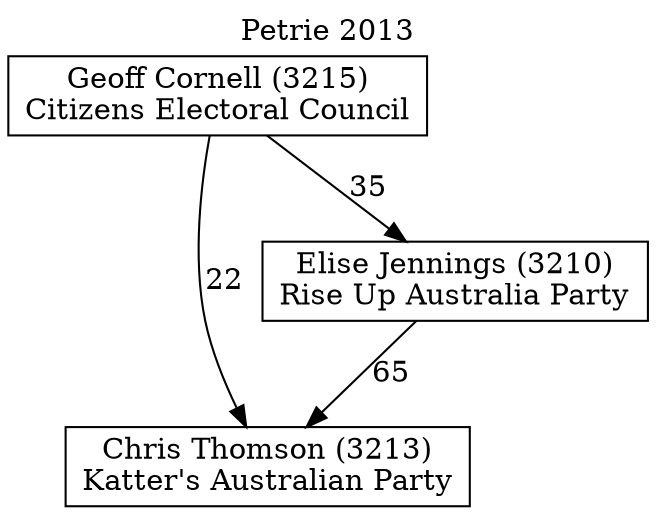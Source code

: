 // House preference flow
digraph "Chris Thomson (3213)_Petrie_2013" {
	graph [label="Petrie 2013" labelloc=t mclimit=10]
	node [shape=box]
	"Chris Thomson (3213)" [label="Chris Thomson (3213)
Katter's Australian Party"]
	"Elise Jennings (3210)" [label="Elise Jennings (3210)
Rise Up Australia Party"]
	"Geoff Cornell (3215)" [label="Geoff Cornell (3215)
Citizens Electoral Council"]
	"Elise Jennings (3210)" -> "Chris Thomson (3213)" [label=65]
	"Geoff Cornell (3215)" -> "Elise Jennings (3210)" [label=35]
	"Geoff Cornell (3215)" -> "Chris Thomson (3213)" [label=22]
}
